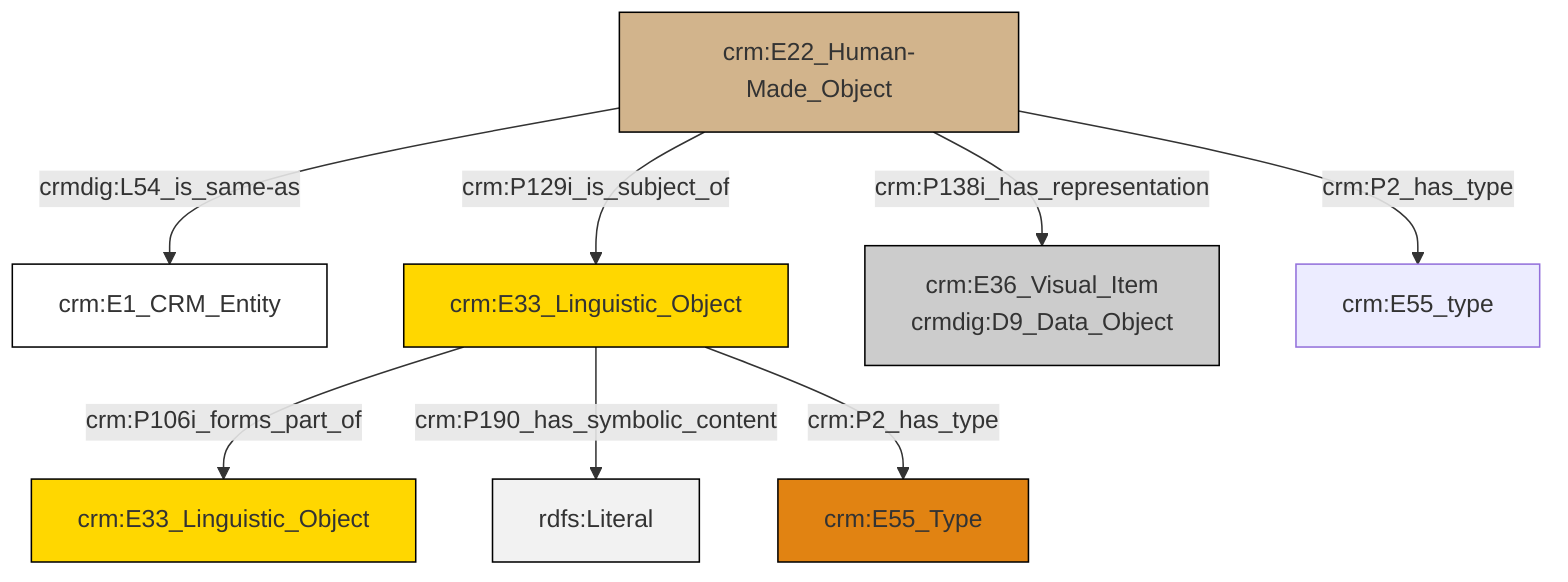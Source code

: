 graph TD
classDef Literal fill:#f2f2f2,stroke:#000000;
classDef CRM_Entity fill:#FFFFFF,stroke:#000000;
classDef Temporal_Entity fill:#00C9E6, stroke:#000000;
classDef Type fill:#E18312, stroke:#000000;
classDef Time-Span fill:#2C9C91, stroke:#000000;
classDef Appellation fill:#FFEB7F, stroke:#000000;
classDef Place fill:#008836, stroke:#000000;
classDef Persistent_Item fill:#B266B2, stroke:#000000;
classDef Conceptual_Object fill:#FFD700, stroke:#000000;
classDef Physical_Thing fill:#D2B48C, stroke:#000000;
classDef Actor fill:#f58aad, stroke:#000000;
classDef PC_Classes fill:#4ce600, stroke:#000000;
classDef Multi fill:#cccccc,stroke:#000000;

2["crm:E33_Linguistic_Object"]:::Conceptual_Object -->|crm:P106i_forms_part_of| 3["crm:E33_Linguistic_Object"]:::Conceptual_Object
2["crm:E33_Linguistic_Object"]:::Conceptual_Object -->|crm:P190_has_symbolic_content| 4[rdfs:Literal]:::Literal
5["crm:E22_Human-Made_Object"]:::Physical_Thing -->|crm:P129i_is_subject_of| 2["crm:E33_Linguistic_Object"]:::Conceptual_Object
5["crm:E22_Human-Made_Object"]:::Physical_Thing -->|crm:P138i_has_representation| 6["crm:E36_Visual_Item<br>crmdig:D9_Data_Object"]:::Multi
5["crm:E22_Human-Made_Object"]:::Physical_Thing -->|crmdig:L54_is_same-as| 0["crm:E1_CRM_Entity"]:::CRM_Entity
5["crm:E22_Human-Made_Object"]:::Physical_Thing -->|crm:P2_has_type| 12["crm:E55_type"]:::Default
2["crm:E33_Linguistic_Object"]:::Conceptual_Object -->|crm:P2_has_type| 8["crm:E55_Type"]:::Type